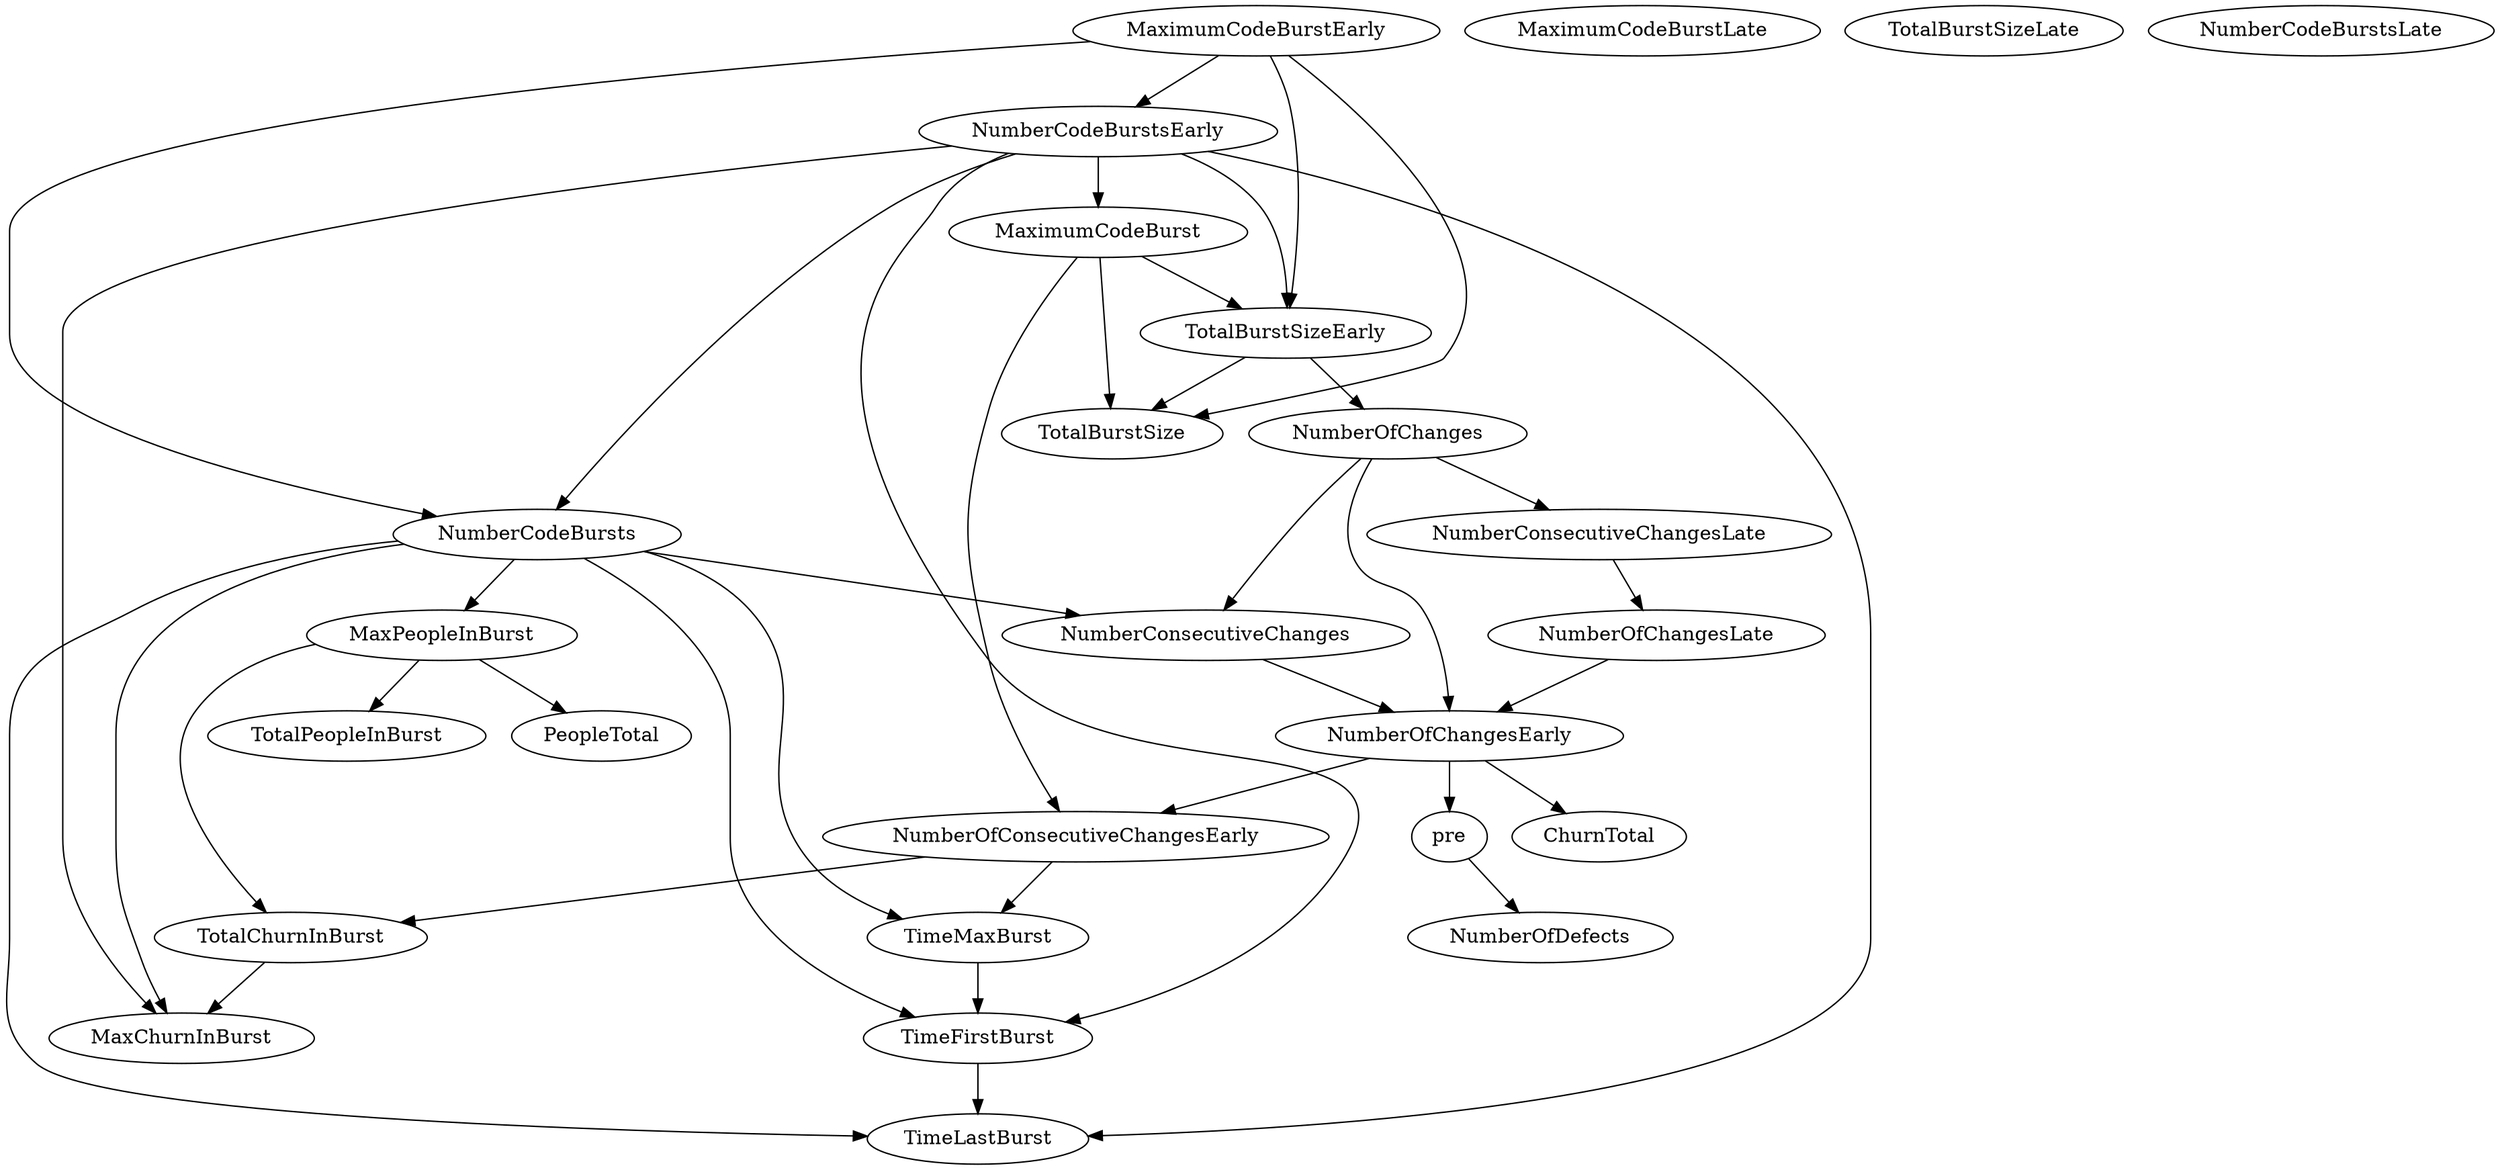 digraph {
   TotalPeopleInBurst;
   MaximumCodeBurstLate;
   NumberOfChanges;
   MaxPeopleInBurst;
   TotalBurstSizeLate;
   NumberCodeBurstsLate;
   NumberOfChangesLate;
   NumberOfChangesEarly;
   MaxChurnInBurst;
   MaximumCodeBurstEarly;
   NumberCodeBurstsEarly;
   TimeFirstBurst;
   TotalChurnInBurst;
   ChurnTotal;
   MaximumCodeBurst;
   NumberOfConsecutiveChangesEarly;
   NumberConsecutiveChangesLate;
   TotalBurstSizeEarly;
   TotalBurstSize;
   TimeMaxBurst;
   NumberConsecutiveChanges;
   TimeLastBurst;
   NumberCodeBursts;
   PeopleTotal;
   pre;
   NumberOfDefects;
   NumberOfChanges -> NumberOfChangesEarly;
   NumberOfChanges -> NumberConsecutiveChangesLate;
   NumberOfChanges -> NumberConsecutiveChanges;
   MaxPeopleInBurst -> TotalPeopleInBurst;
   MaxPeopleInBurst -> TotalChurnInBurst;
   MaxPeopleInBurst -> PeopleTotal;
   NumberOfChangesLate -> NumberOfChangesEarly;
   NumberOfChangesEarly -> ChurnTotal;
   NumberOfChangesEarly -> NumberOfConsecutiveChangesEarly;
   NumberOfChangesEarly -> pre;
   MaximumCodeBurstEarly -> NumberCodeBurstsEarly;
   MaximumCodeBurstEarly -> TotalBurstSizeEarly;
   MaximumCodeBurstEarly -> TotalBurstSize;
   MaximumCodeBurstEarly -> NumberCodeBursts;
   NumberCodeBurstsEarly -> MaxChurnInBurst;
   NumberCodeBurstsEarly -> TimeFirstBurst;
   NumberCodeBurstsEarly -> MaximumCodeBurst;
   NumberCodeBurstsEarly -> TotalBurstSizeEarly;
   NumberCodeBurstsEarly -> TimeLastBurst;
   NumberCodeBurstsEarly -> NumberCodeBursts;
   TimeFirstBurst -> TimeLastBurst;
   TotalChurnInBurst -> MaxChurnInBurst;
   MaximumCodeBurst -> NumberOfConsecutiveChangesEarly;
   MaximumCodeBurst -> TotalBurstSizeEarly;
   MaximumCodeBurst -> TotalBurstSize;
   NumberOfConsecutiveChangesEarly -> TotalChurnInBurst;
   NumberOfConsecutiveChangesEarly -> TimeMaxBurst;
   NumberConsecutiveChangesLate -> NumberOfChangesLate;
   TotalBurstSizeEarly -> NumberOfChanges;
   TotalBurstSizeEarly -> TotalBurstSize;
   TimeMaxBurst -> TimeFirstBurst;
   NumberConsecutiveChanges -> NumberOfChangesEarly;
   NumberCodeBursts -> MaxPeopleInBurst;
   NumberCodeBursts -> MaxChurnInBurst;
   NumberCodeBursts -> TimeFirstBurst;
   NumberCodeBursts -> TimeMaxBurst;
   NumberCodeBursts -> NumberConsecutiveChanges;
   NumberCodeBursts -> TimeLastBurst;
   pre -> NumberOfDefects;
}
